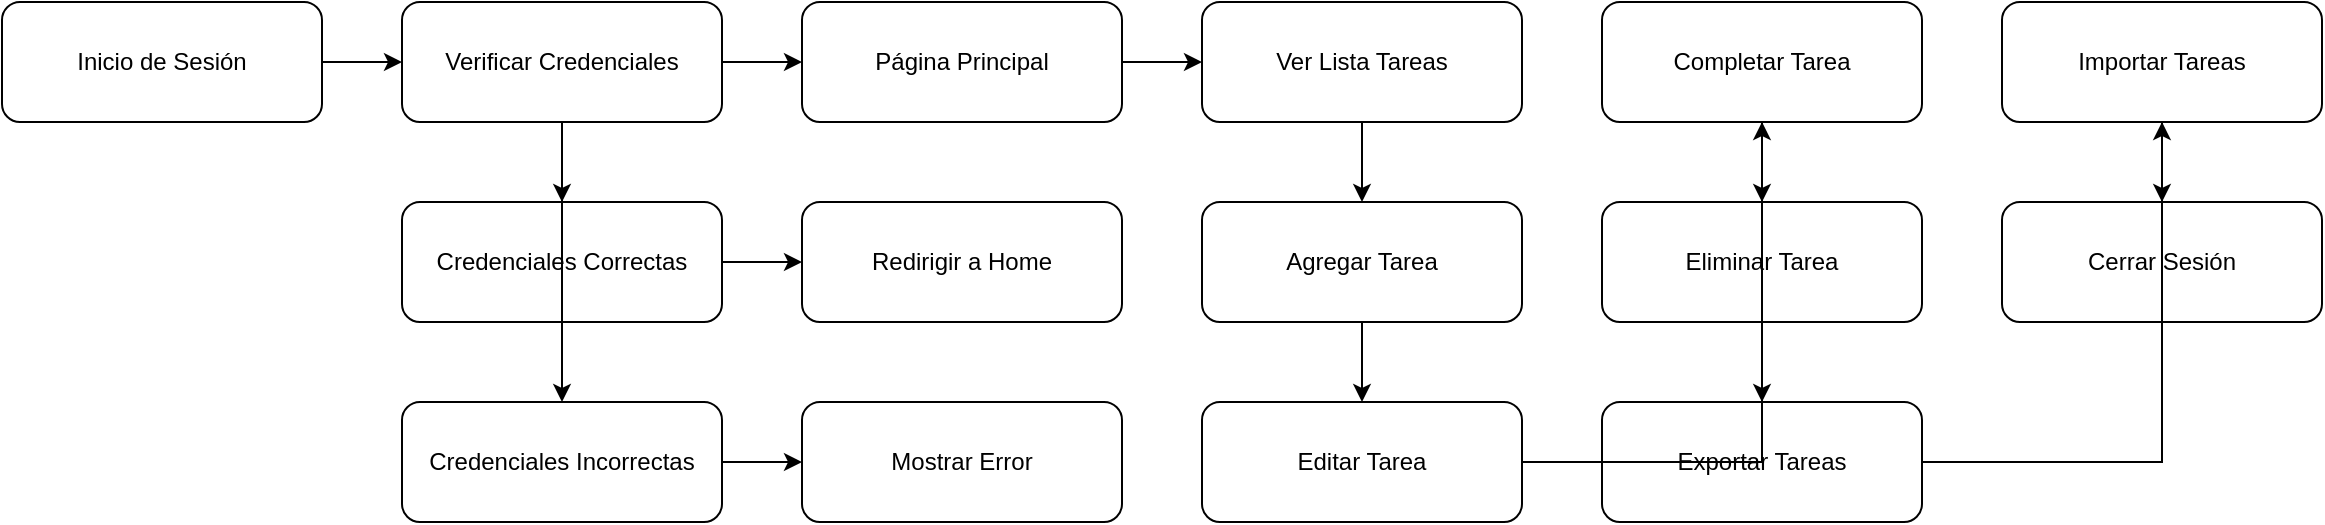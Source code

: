 <mxfile>
    <diagram id="krPtsa0LZk3zOztJMWxV" name="Process Flow">
        <mxGraphModel dx="874" dy="532" grid="1" gridSize="10" guides="1" tooltips="1" connect="1" arrows="1" fold="1" page="1" pageScale="1" pageWidth="827" pageHeight="1169" math="0" shadow="0">
            <root>
                <mxCell id="0"/>
                <mxCell id="1" parent="0"/>
                <mxCell id="2" value="Inicio de Sesión" style="rounded=1;whiteSpace=wrap;html=1;" vertex="1" parent="1">
                    <mxGeometry x="20" y="20" width="160" height="60" as="geometry"/>
                </mxCell>
                <mxCell id="3" value="Verificar Credenciales" style="rounded=1;whiteSpace=wrap;html=1;" vertex="1" parent="1">
                    <mxGeometry x="220" y="20" width="160" height="60" as="geometry"/>
                </mxCell>
                <mxCell id="4" value="Página Principal" style="rounded=1;whiteSpace=wrap;html=1;" vertex="1" parent="1">
                    <mxGeometry x="420" y="20" width="160" height="60" as="geometry"/>
                </mxCell>
                <mxCell id="5" value="Credenciales Correctas" style="rounded=1;whiteSpace=wrap;html=1;" vertex="1" parent="1">
                    <mxGeometry x="220" y="120" width="160" height="60" as="geometry"/>
                </mxCell>
                <mxCell id="6" value="Credenciales Incorrectas" style="rounded=1;whiteSpace=wrap;html=1;" vertex="1" parent="1">
                    <mxGeometry x="220" y="220" width="160" height="60" as="geometry"/>
                </mxCell>
                <mxCell id="7" value="Redirigir a Home" style="rounded=1;whiteSpace=wrap;html=1;" vertex="1" parent="1">
                    <mxGeometry x="420" y="120" width="160" height="60" as="geometry"/>
                </mxCell>
                <mxCell id="8" value="Mostrar Error" style="rounded=1;whiteSpace=wrap;html=1;" vertex="1" parent="1">
                    <mxGeometry x="420" y="220" width="160" height="60" as="geometry"/>
                </mxCell>
                <mxCell id="9" value="Ver Lista Tareas" style="rounded=1;whiteSpace=wrap;html=1;" vertex="1" parent="1">
                    <mxGeometry x="620" y="20" width="160" height="60" as="geometry"/>
                </mxCell>
                <mxCell id="10" value="Agregar Tarea" style="rounded=1;whiteSpace=wrap;html=1;" vertex="1" parent="1">
                    <mxGeometry x="620" y="120" width="160" height="60" as="geometry"/>
                </mxCell>
                <mxCell id="11" value="Editar Tarea" style="rounded=1;whiteSpace=wrap;html=1;" vertex="1" parent="1">
                    <mxGeometry x="620" y="220" width="160" height="60" as="geometry"/>
                </mxCell>
                <mxCell id="12" value="Completar Tarea" style="rounded=1;whiteSpace=wrap;html=1;" vertex="1" parent="1">
                    <mxGeometry x="820" y="20" width="160" height="60" as="geometry"/>
                </mxCell>
                <mxCell id="13" value="Eliminar Tarea" style="rounded=1;whiteSpace=wrap;html=1;" vertex="1" parent="1">
                    <mxGeometry x="820" y="120" width="160" height="60" as="geometry"/>
                </mxCell>
                <mxCell id="14" value="Exportar Tareas" style="rounded=1;whiteSpace=wrap;html=1;" vertex="1" parent="1">
                    <mxGeometry x="820" y="220" width="160" height="60" as="geometry"/>
                </mxCell>
                <mxCell id="15" value="Importar Tareas" style="rounded=1;whiteSpace=wrap;html=1;" vertex="1" parent="1">
                    <mxGeometry x="1020" y="20" width="160" height="60" as="geometry"/>
                </mxCell>
                <mxCell id="16" value="Cerrar Sesión" style="rounded=1;whiteSpace=wrap;html=1;" vertex="1" parent="1">
                    <mxGeometry x="1020" y="120" width="160" height="60" as="geometry"/>
                </mxCell>
                <mxCell id="17" style="edgeStyle=orthogonalEdgeStyle;rounded=0;orthogonalLoop=1;" edge="1" parent="1" source="2" target="3">
                    <mxGeometry relative="1" as="geometry"/>
                </mxCell>
                <mxCell id="18" style="edgeStyle=orthogonalEdgeStyle;rounded=0;orthogonalLoop=1;" edge="1" parent="1" source="3" target="4">
                    <mxGeometry relative="1" as="geometry"/>
                </mxCell>
                <mxCell id="19" style="edgeStyle=orthogonalEdgeStyle;rounded=0;orthogonalLoop=1;" edge="1" parent="1" source="3" target="5">
                    <mxGeometry relative="1" as="geometry"/>
                </mxCell>
                <mxCell id="20" style="edgeStyle=orthogonalEdgeStyle;rounded=0;orthogonalLoop=1;" edge="1" parent="1" source="3" target="6">
                    <mxGeometry relative="1" as="geometry"/>
                </mxCell>
                <mxCell id="21" style="edgeStyle=orthogonalEdgeStyle;rounded=0;orthogonalLoop=1;" edge="1" parent="1" source="5" target="7">
                    <mxGeometry relative="1" as="geometry"/>
                </mxCell>
                <mxCell id="22" style="edgeStyle=orthogonalEdgeStyle;rounded=0;orthogonalLoop=1;" edge="1" parent="1" source="6" target="8">
                    <mxGeometry relative="1" as="geometry"/>
                </mxCell>
                <mxCell id="23" style="edgeStyle=orthogonalEdgeStyle;rounded=0;orthogonalLoop=1;" edge="1" parent="1" source="4" target="9">
                    <mxGeometry relative="1" as="geometry"/>
                </mxCell>
                <mxCell id="24" style="edgeStyle=orthogonalEdgeStyle;rounded=0;orthogonalLoop=1;" edge="1" parent="1" source="9" target="10">
                    <mxGeometry relative="1" as="geometry"/>
                </mxCell>
                <mxCell id="25" style="edgeStyle=orthogonalEdgeStyle;rounded=0;orthogonalLoop=1;" edge="1" parent="1" source="10" target="11">
                    <mxGeometry relative="1" as="geometry"/>
                </mxCell>
                <mxCell id="26" style="edgeStyle=orthogonalEdgeStyle;rounded=0;orthogonalLoop=1;" edge="1" parent="1" source="11" target="12">
                    <mxGeometry relative="1" as="geometry"/>
                </mxCell>
                <mxCell id="27" style="edgeStyle=orthogonalEdgeStyle;rounded=0;orthogonalLoop=1;" edge="1" parent="1" source="12" target="13">
                    <mxGeometry relative="1" as="geometry"/>
                </mxCell>
                <mxCell id="28" style="edgeStyle=orthogonalEdgeStyle;rounded=0;orthogonalLoop=1;" edge="1" parent="1" source="13" target="14">
                    <mxGeometry relative="1" as="geometry"/>
                </mxCell>
                <mxCell id="29" style="edgeStyle=orthogonalEdgeStyle;rounded=0;orthogonalLoop=1;" edge="1" parent="1" source="14" target="15">
                    <mxGeometry relative="1" as="geometry"/>
                </mxCell>
                <mxCell id="30" style="edgeStyle=orthogonalEdgeStyle;rounded=0;orthogonalLoop=1;" edge="1" parent="1" source="15" target="16">
                    <mxGeometry relative="1" as="geometry"/>
                </mxCell>
            </root>
        </mxGraphModel>
    </diagram>
</mxfile>